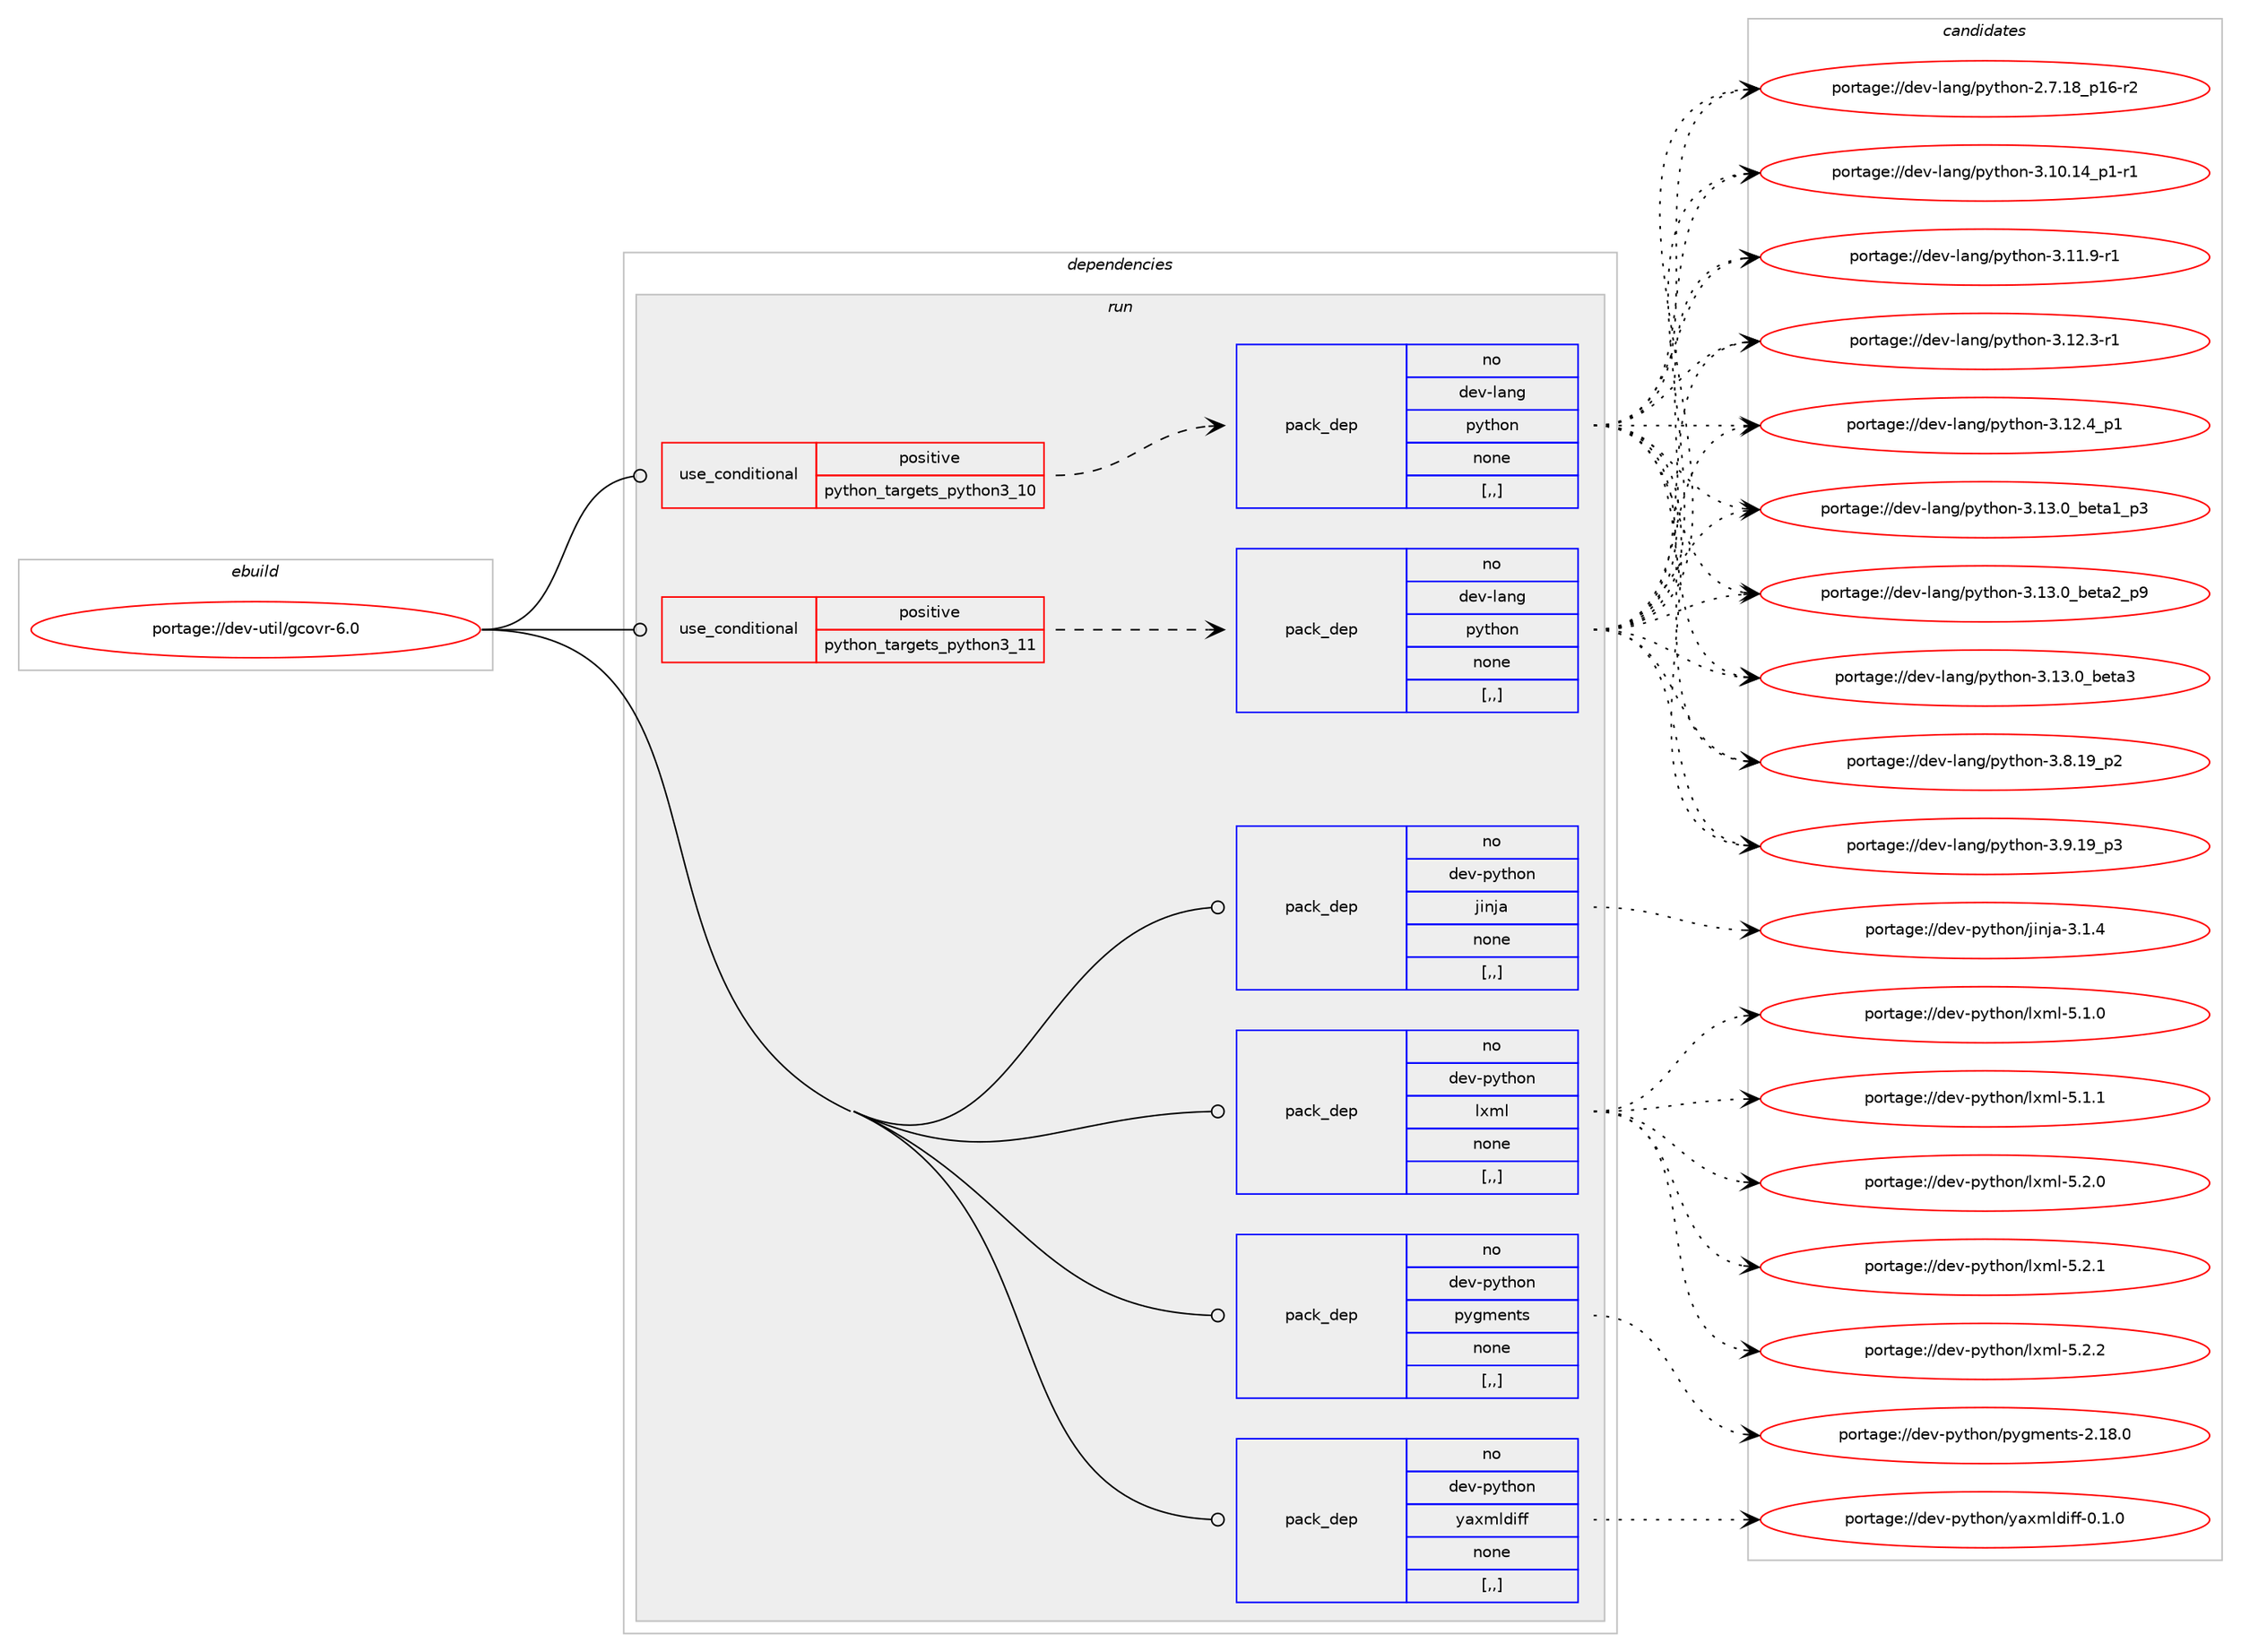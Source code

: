digraph prolog {

# *************
# Graph options
# *************

newrank=true;
concentrate=true;
compound=true;
graph [rankdir=LR,fontname=Helvetica,fontsize=10,ranksep=1.5];#, ranksep=2.5, nodesep=0.2];
edge  [arrowhead=vee];
node  [fontname=Helvetica,fontsize=10];

# **********
# The ebuild
# **********

subgraph cluster_leftcol {
color=gray;
rank=same;
label=<<i>ebuild</i>>;
id [label="portage://dev-util/gcovr-6.0", color=red, width=4, href="../dev-util/gcovr-6.0.svg"];
}

# ****************
# The dependencies
# ****************

subgraph cluster_midcol {
color=gray;
label=<<i>dependencies</i>>;
subgraph cluster_compile {
fillcolor="#eeeeee";
style=filled;
label=<<i>compile</i>>;
}
subgraph cluster_compileandrun {
fillcolor="#eeeeee";
style=filled;
label=<<i>compile and run</i>>;
}
subgraph cluster_run {
fillcolor="#eeeeee";
style=filled;
label=<<i>run</i>>;
subgraph cond59011 {
dependency210114 [label=<<TABLE BORDER="0" CELLBORDER="1" CELLSPACING="0" CELLPADDING="4"><TR><TD ROWSPAN="3" CELLPADDING="10">use_conditional</TD></TR><TR><TD>positive</TD></TR><TR><TD>python_targets_python3_10</TD></TR></TABLE>>, shape=none, color=red];
subgraph pack149712 {
dependency210115 [label=<<TABLE BORDER="0" CELLBORDER="1" CELLSPACING="0" CELLPADDING="4" WIDTH="220"><TR><TD ROWSPAN="6" CELLPADDING="30">pack_dep</TD></TR><TR><TD WIDTH="110">no</TD></TR><TR><TD>dev-lang</TD></TR><TR><TD>python</TD></TR><TR><TD>none</TD></TR><TR><TD>[,,]</TD></TR></TABLE>>, shape=none, color=blue];
}
dependency210114:e -> dependency210115:w [weight=20,style="dashed",arrowhead="vee"];
}
id:e -> dependency210114:w [weight=20,style="solid",arrowhead="odot"];
subgraph cond59012 {
dependency210116 [label=<<TABLE BORDER="0" CELLBORDER="1" CELLSPACING="0" CELLPADDING="4"><TR><TD ROWSPAN="3" CELLPADDING="10">use_conditional</TD></TR><TR><TD>positive</TD></TR><TR><TD>python_targets_python3_11</TD></TR></TABLE>>, shape=none, color=red];
subgraph pack149713 {
dependency210117 [label=<<TABLE BORDER="0" CELLBORDER="1" CELLSPACING="0" CELLPADDING="4" WIDTH="220"><TR><TD ROWSPAN="6" CELLPADDING="30">pack_dep</TD></TR><TR><TD WIDTH="110">no</TD></TR><TR><TD>dev-lang</TD></TR><TR><TD>python</TD></TR><TR><TD>none</TD></TR><TR><TD>[,,]</TD></TR></TABLE>>, shape=none, color=blue];
}
dependency210116:e -> dependency210117:w [weight=20,style="dashed",arrowhead="vee"];
}
id:e -> dependency210116:w [weight=20,style="solid",arrowhead="odot"];
subgraph pack149714 {
dependency210118 [label=<<TABLE BORDER="0" CELLBORDER="1" CELLSPACING="0" CELLPADDING="4" WIDTH="220"><TR><TD ROWSPAN="6" CELLPADDING="30">pack_dep</TD></TR><TR><TD WIDTH="110">no</TD></TR><TR><TD>dev-python</TD></TR><TR><TD>jinja</TD></TR><TR><TD>none</TD></TR><TR><TD>[,,]</TD></TR></TABLE>>, shape=none, color=blue];
}
id:e -> dependency210118:w [weight=20,style="solid",arrowhead="odot"];
subgraph pack149715 {
dependency210119 [label=<<TABLE BORDER="0" CELLBORDER="1" CELLSPACING="0" CELLPADDING="4" WIDTH="220"><TR><TD ROWSPAN="6" CELLPADDING="30">pack_dep</TD></TR><TR><TD WIDTH="110">no</TD></TR><TR><TD>dev-python</TD></TR><TR><TD>lxml</TD></TR><TR><TD>none</TD></TR><TR><TD>[,,]</TD></TR></TABLE>>, shape=none, color=blue];
}
id:e -> dependency210119:w [weight=20,style="solid",arrowhead="odot"];
subgraph pack149716 {
dependency210120 [label=<<TABLE BORDER="0" CELLBORDER="1" CELLSPACING="0" CELLPADDING="4" WIDTH="220"><TR><TD ROWSPAN="6" CELLPADDING="30">pack_dep</TD></TR><TR><TD WIDTH="110">no</TD></TR><TR><TD>dev-python</TD></TR><TR><TD>pygments</TD></TR><TR><TD>none</TD></TR><TR><TD>[,,]</TD></TR></TABLE>>, shape=none, color=blue];
}
id:e -> dependency210120:w [weight=20,style="solid",arrowhead="odot"];
subgraph pack149717 {
dependency210121 [label=<<TABLE BORDER="0" CELLBORDER="1" CELLSPACING="0" CELLPADDING="4" WIDTH="220"><TR><TD ROWSPAN="6" CELLPADDING="30">pack_dep</TD></TR><TR><TD WIDTH="110">no</TD></TR><TR><TD>dev-python</TD></TR><TR><TD>yaxmldiff</TD></TR><TR><TD>none</TD></TR><TR><TD>[,,]</TD></TR></TABLE>>, shape=none, color=blue];
}
id:e -> dependency210121:w [weight=20,style="solid",arrowhead="odot"];
}
}

# **************
# The candidates
# **************

subgraph cluster_choices {
rank=same;
color=gray;
label=<<i>candidates</i>>;

subgraph choice149712 {
color=black;
nodesep=1;
choice100101118451089711010347112121116104111110455046554649569511249544511450 [label="portage://dev-lang/python-2.7.18_p16-r2", color=red, width=4,href="../dev-lang/python-2.7.18_p16-r2.svg"];
choice100101118451089711010347112121116104111110455146494846495295112494511449 [label="portage://dev-lang/python-3.10.14_p1-r1", color=red, width=4,href="../dev-lang/python-3.10.14_p1-r1.svg"];
choice100101118451089711010347112121116104111110455146494946574511449 [label="portage://dev-lang/python-3.11.9-r1", color=red, width=4,href="../dev-lang/python-3.11.9-r1.svg"];
choice100101118451089711010347112121116104111110455146495046514511449 [label="portage://dev-lang/python-3.12.3-r1", color=red, width=4,href="../dev-lang/python-3.12.3-r1.svg"];
choice100101118451089711010347112121116104111110455146495046529511249 [label="portage://dev-lang/python-3.12.4_p1", color=red, width=4,href="../dev-lang/python-3.12.4_p1.svg"];
choice10010111845108971101034711212111610411111045514649514648959810111697499511251 [label="portage://dev-lang/python-3.13.0_beta1_p3", color=red, width=4,href="../dev-lang/python-3.13.0_beta1_p3.svg"];
choice10010111845108971101034711212111610411111045514649514648959810111697509511257 [label="portage://dev-lang/python-3.13.0_beta2_p9", color=red, width=4,href="../dev-lang/python-3.13.0_beta2_p9.svg"];
choice1001011184510897110103471121211161041111104551464951464895981011169751 [label="portage://dev-lang/python-3.13.0_beta3", color=red, width=4,href="../dev-lang/python-3.13.0_beta3.svg"];
choice100101118451089711010347112121116104111110455146564649579511250 [label="portage://dev-lang/python-3.8.19_p2", color=red, width=4,href="../dev-lang/python-3.8.19_p2.svg"];
choice100101118451089711010347112121116104111110455146574649579511251 [label="portage://dev-lang/python-3.9.19_p3", color=red, width=4,href="../dev-lang/python-3.9.19_p3.svg"];
dependency210115:e -> choice100101118451089711010347112121116104111110455046554649569511249544511450:w [style=dotted,weight="100"];
dependency210115:e -> choice100101118451089711010347112121116104111110455146494846495295112494511449:w [style=dotted,weight="100"];
dependency210115:e -> choice100101118451089711010347112121116104111110455146494946574511449:w [style=dotted,weight="100"];
dependency210115:e -> choice100101118451089711010347112121116104111110455146495046514511449:w [style=dotted,weight="100"];
dependency210115:e -> choice100101118451089711010347112121116104111110455146495046529511249:w [style=dotted,weight="100"];
dependency210115:e -> choice10010111845108971101034711212111610411111045514649514648959810111697499511251:w [style=dotted,weight="100"];
dependency210115:e -> choice10010111845108971101034711212111610411111045514649514648959810111697509511257:w [style=dotted,weight="100"];
dependency210115:e -> choice1001011184510897110103471121211161041111104551464951464895981011169751:w [style=dotted,weight="100"];
dependency210115:e -> choice100101118451089711010347112121116104111110455146564649579511250:w [style=dotted,weight="100"];
dependency210115:e -> choice100101118451089711010347112121116104111110455146574649579511251:w [style=dotted,weight="100"];
}
subgraph choice149713 {
color=black;
nodesep=1;
choice100101118451089711010347112121116104111110455046554649569511249544511450 [label="portage://dev-lang/python-2.7.18_p16-r2", color=red, width=4,href="../dev-lang/python-2.7.18_p16-r2.svg"];
choice100101118451089711010347112121116104111110455146494846495295112494511449 [label="portage://dev-lang/python-3.10.14_p1-r1", color=red, width=4,href="../dev-lang/python-3.10.14_p1-r1.svg"];
choice100101118451089711010347112121116104111110455146494946574511449 [label="portage://dev-lang/python-3.11.9-r1", color=red, width=4,href="../dev-lang/python-3.11.9-r1.svg"];
choice100101118451089711010347112121116104111110455146495046514511449 [label="portage://dev-lang/python-3.12.3-r1", color=red, width=4,href="../dev-lang/python-3.12.3-r1.svg"];
choice100101118451089711010347112121116104111110455146495046529511249 [label="portage://dev-lang/python-3.12.4_p1", color=red, width=4,href="../dev-lang/python-3.12.4_p1.svg"];
choice10010111845108971101034711212111610411111045514649514648959810111697499511251 [label="portage://dev-lang/python-3.13.0_beta1_p3", color=red, width=4,href="../dev-lang/python-3.13.0_beta1_p3.svg"];
choice10010111845108971101034711212111610411111045514649514648959810111697509511257 [label="portage://dev-lang/python-3.13.0_beta2_p9", color=red, width=4,href="../dev-lang/python-3.13.0_beta2_p9.svg"];
choice1001011184510897110103471121211161041111104551464951464895981011169751 [label="portage://dev-lang/python-3.13.0_beta3", color=red, width=4,href="../dev-lang/python-3.13.0_beta3.svg"];
choice100101118451089711010347112121116104111110455146564649579511250 [label="portage://dev-lang/python-3.8.19_p2", color=red, width=4,href="../dev-lang/python-3.8.19_p2.svg"];
choice100101118451089711010347112121116104111110455146574649579511251 [label="portage://dev-lang/python-3.9.19_p3", color=red, width=4,href="../dev-lang/python-3.9.19_p3.svg"];
dependency210117:e -> choice100101118451089711010347112121116104111110455046554649569511249544511450:w [style=dotted,weight="100"];
dependency210117:e -> choice100101118451089711010347112121116104111110455146494846495295112494511449:w [style=dotted,weight="100"];
dependency210117:e -> choice100101118451089711010347112121116104111110455146494946574511449:w [style=dotted,weight="100"];
dependency210117:e -> choice100101118451089711010347112121116104111110455146495046514511449:w [style=dotted,weight="100"];
dependency210117:e -> choice100101118451089711010347112121116104111110455146495046529511249:w [style=dotted,weight="100"];
dependency210117:e -> choice10010111845108971101034711212111610411111045514649514648959810111697499511251:w [style=dotted,weight="100"];
dependency210117:e -> choice10010111845108971101034711212111610411111045514649514648959810111697509511257:w [style=dotted,weight="100"];
dependency210117:e -> choice1001011184510897110103471121211161041111104551464951464895981011169751:w [style=dotted,weight="100"];
dependency210117:e -> choice100101118451089711010347112121116104111110455146564649579511250:w [style=dotted,weight="100"];
dependency210117:e -> choice100101118451089711010347112121116104111110455146574649579511251:w [style=dotted,weight="100"];
}
subgraph choice149714 {
color=black;
nodesep=1;
choice100101118451121211161041111104710610511010697455146494652 [label="portage://dev-python/jinja-3.1.4", color=red, width=4,href="../dev-python/jinja-3.1.4.svg"];
dependency210118:e -> choice100101118451121211161041111104710610511010697455146494652:w [style=dotted,weight="100"];
}
subgraph choice149715 {
color=black;
nodesep=1;
choice1001011184511212111610411111047108120109108455346494648 [label="portage://dev-python/lxml-5.1.0", color=red, width=4,href="../dev-python/lxml-5.1.0.svg"];
choice1001011184511212111610411111047108120109108455346494649 [label="portage://dev-python/lxml-5.1.1", color=red, width=4,href="../dev-python/lxml-5.1.1.svg"];
choice1001011184511212111610411111047108120109108455346504648 [label="portage://dev-python/lxml-5.2.0", color=red, width=4,href="../dev-python/lxml-5.2.0.svg"];
choice1001011184511212111610411111047108120109108455346504649 [label="portage://dev-python/lxml-5.2.1", color=red, width=4,href="../dev-python/lxml-5.2.1.svg"];
choice1001011184511212111610411111047108120109108455346504650 [label="portage://dev-python/lxml-5.2.2", color=red, width=4,href="../dev-python/lxml-5.2.2.svg"];
dependency210119:e -> choice1001011184511212111610411111047108120109108455346494648:w [style=dotted,weight="100"];
dependency210119:e -> choice1001011184511212111610411111047108120109108455346494649:w [style=dotted,weight="100"];
dependency210119:e -> choice1001011184511212111610411111047108120109108455346504648:w [style=dotted,weight="100"];
dependency210119:e -> choice1001011184511212111610411111047108120109108455346504649:w [style=dotted,weight="100"];
dependency210119:e -> choice1001011184511212111610411111047108120109108455346504650:w [style=dotted,weight="100"];
}
subgraph choice149716 {
color=black;
nodesep=1;
choice100101118451121211161041111104711212110310910111011611545504649564648 [label="portage://dev-python/pygments-2.18.0", color=red, width=4,href="../dev-python/pygments-2.18.0.svg"];
dependency210120:e -> choice100101118451121211161041111104711212110310910111011611545504649564648:w [style=dotted,weight="100"];
}
subgraph choice149717 {
color=black;
nodesep=1;
choice100101118451121211161041111104712197120109108100105102102454846494648 [label="portage://dev-python/yaxmldiff-0.1.0", color=red, width=4,href="../dev-python/yaxmldiff-0.1.0.svg"];
dependency210121:e -> choice100101118451121211161041111104712197120109108100105102102454846494648:w [style=dotted,weight="100"];
}
}

}
